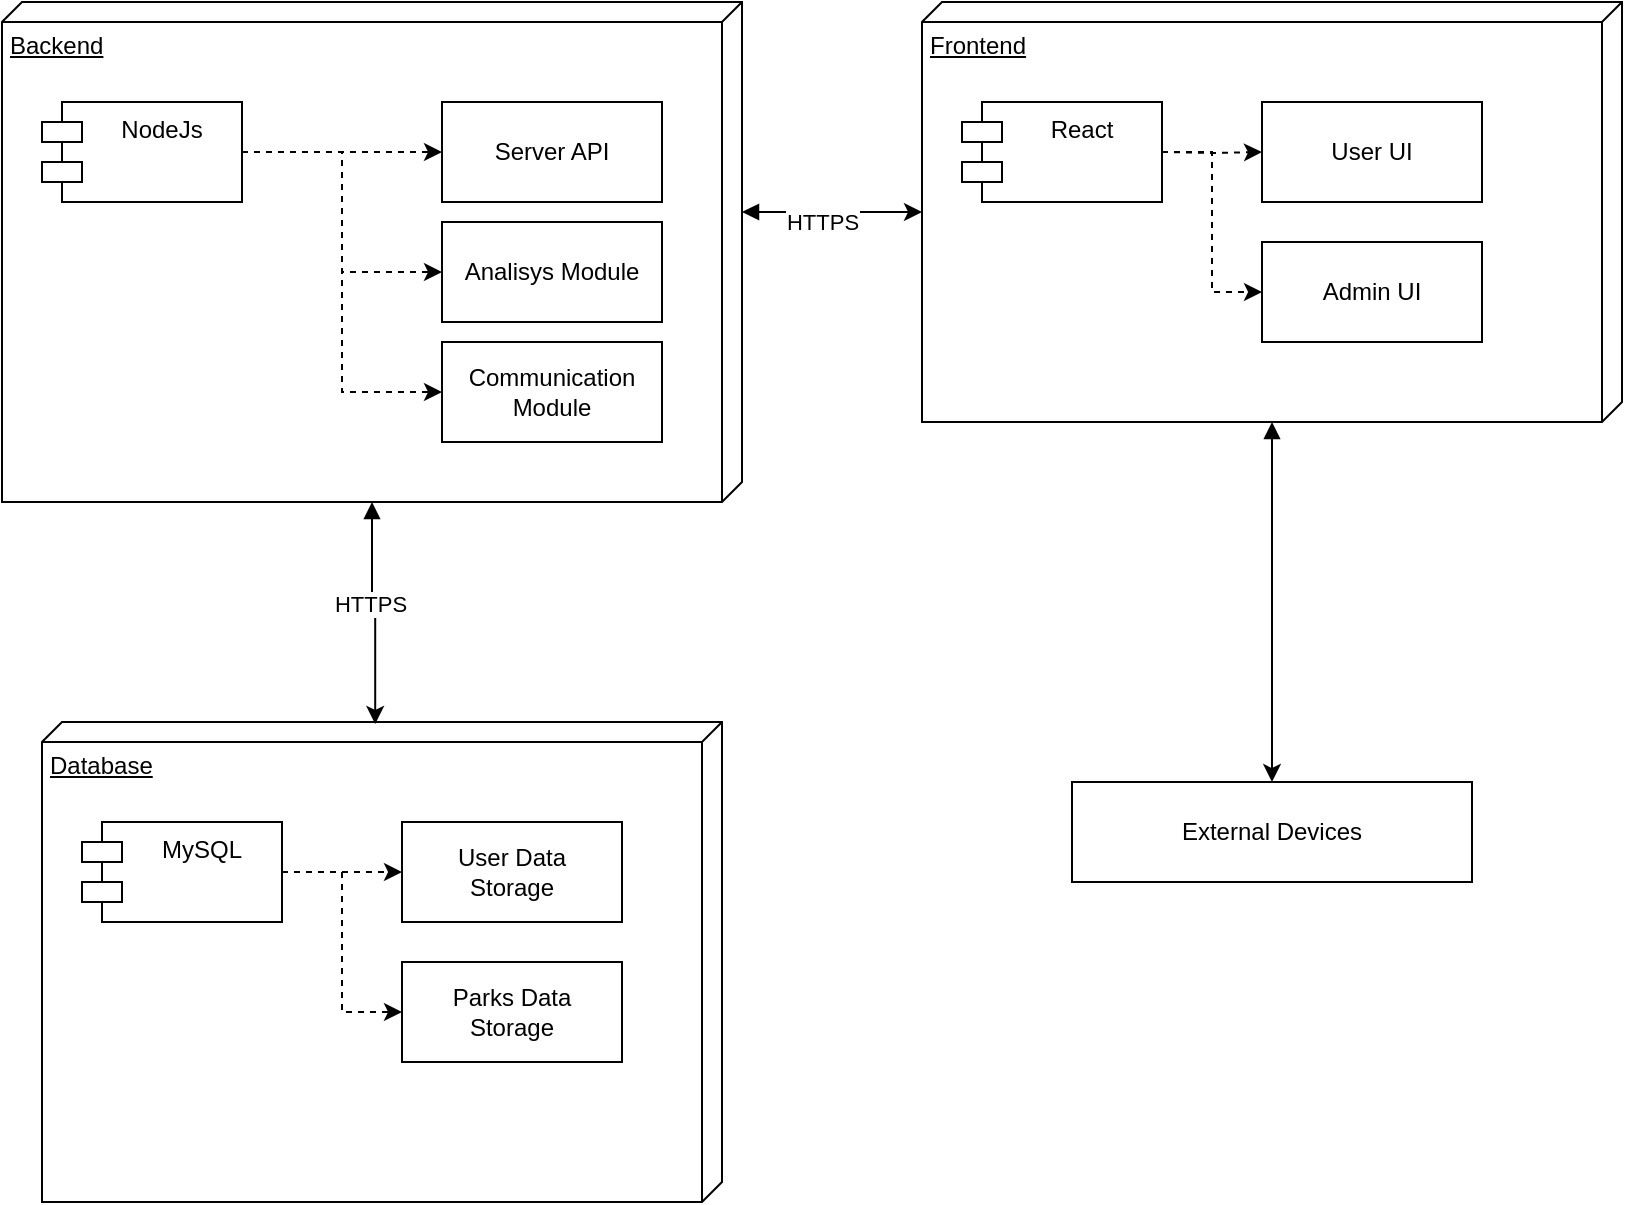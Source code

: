<mxfile version="22.1.18" type="device">
  <diagram name="Página-1" id="zkytvFeRzGY3eKBHKxYV">
    <mxGraphModel dx="1509" dy="899" grid="1" gridSize="10" guides="1" tooltips="1" connect="1" arrows="1" fold="1" page="1" pageScale="1" pageWidth="827" pageHeight="1169" math="0" shadow="0">
      <root>
        <mxCell id="0" />
        <mxCell id="1" parent="0" />
        <mxCell id="l7OrtL1ebxME331zPhpN-7" value="External Devices" style="html=1;dashed=0;whiteSpace=wrap;" vertex="1" parent="1">
          <mxGeometry x="555" y="430" width="200" height="50" as="geometry" />
        </mxCell>
        <mxCell id="l7OrtL1ebxME331zPhpN-31" style="edgeStyle=orthogonalEdgeStyle;rounded=0;orthogonalLoop=1;jettySize=auto;html=1;elbow=horizontal;startArrow=block;startFill=1;" edge="1" parent="1" source="l7OrtL1ebxME331zPhpN-11" target="l7OrtL1ebxME331zPhpN-12">
          <mxGeometry relative="1" as="geometry">
            <Array as="points">
              <mxPoint x="410" y="145" />
              <mxPoint x="410" y="145" />
            </Array>
          </mxGeometry>
        </mxCell>
        <mxCell id="l7OrtL1ebxME331zPhpN-32" value="HTTPS" style="edgeLabel;html=1;align=center;verticalAlign=middle;resizable=0;points=[];" vertex="1" connectable="0" parent="l7OrtL1ebxME331zPhpN-31">
          <mxGeometry x="-0.545" y="-2" relative="1" as="geometry">
            <mxPoint x="19" y="3" as="offset" />
          </mxGeometry>
        </mxCell>
        <mxCell id="l7OrtL1ebxME331zPhpN-11" value="Backend" style="verticalAlign=top;align=left;spacingTop=8;spacingLeft=2;spacingRight=12;shape=cube;size=10;direction=south;fontStyle=4;html=1;whiteSpace=wrap;" vertex="1" parent="1">
          <mxGeometry x="20" y="40" width="370" height="250" as="geometry" />
        </mxCell>
        <mxCell id="l7OrtL1ebxME331zPhpN-21" style="edgeStyle=orthogonalEdgeStyle;rounded=0;orthogonalLoop=1;jettySize=auto;html=1;entryX=0.5;entryY=0;entryDx=0;entryDy=0;startArrow=block;startFill=1;" edge="1" parent="1" source="l7OrtL1ebxME331zPhpN-12" target="l7OrtL1ebxME331zPhpN-7">
          <mxGeometry relative="1" as="geometry" />
        </mxCell>
        <mxCell id="l7OrtL1ebxME331zPhpN-12" value="Frontend" style="verticalAlign=top;align=left;spacingTop=8;spacingLeft=2;spacingRight=12;shape=cube;size=10;direction=south;fontStyle=4;html=1;whiteSpace=wrap;" vertex="1" parent="1">
          <mxGeometry x="480" y="40" width="350" height="210" as="geometry" />
        </mxCell>
        <mxCell id="l7OrtL1ebxME331zPhpN-13" value="Database" style="verticalAlign=top;align=left;spacingTop=8;spacingLeft=2;spacingRight=12;shape=cube;size=10;direction=south;fontStyle=4;html=1;whiteSpace=wrap;" vertex="1" parent="1">
          <mxGeometry x="40" y="400" width="340" height="240" as="geometry" />
        </mxCell>
        <mxCell id="l7OrtL1ebxME331zPhpN-17" style="edgeStyle=orthogonalEdgeStyle;rounded=0;orthogonalLoop=1;jettySize=auto;html=1;dashed=1;" edge="1" parent="1" target="l7OrtL1ebxME331zPhpN-15">
          <mxGeometry relative="1" as="geometry">
            <mxPoint x="600" y="115" as="sourcePoint" />
          </mxGeometry>
        </mxCell>
        <mxCell id="l7OrtL1ebxME331zPhpN-19" style="edgeStyle=orthogonalEdgeStyle;rounded=0;orthogonalLoop=1;jettySize=auto;html=1;entryX=0;entryY=0.5;entryDx=0;entryDy=0;dashed=1;" edge="1" parent="1" source="l7OrtL1ebxME331zPhpN-14" target="l7OrtL1ebxME331zPhpN-16">
          <mxGeometry relative="1" as="geometry" />
        </mxCell>
        <mxCell id="l7OrtL1ebxME331zPhpN-14" value="React" style="shape=module;align=left;spacingLeft=20;align=center;verticalAlign=top;whiteSpace=wrap;html=1;" vertex="1" parent="1">
          <mxGeometry x="500" y="90" width="100" height="50" as="geometry" />
        </mxCell>
        <mxCell id="l7OrtL1ebxME331zPhpN-15" value="User UI" style="html=1;whiteSpace=wrap;" vertex="1" parent="1">
          <mxGeometry x="650" y="90" width="110" height="50" as="geometry" />
        </mxCell>
        <mxCell id="l7OrtL1ebxME331zPhpN-16" value="Admin UI" style="html=1;whiteSpace=wrap;" vertex="1" parent="1">
          <mxGeometry x="650" y="160" width="110" height="50" as="geometry" />
        </mxCell>
        <mxCell id="l7OrtL1ebxME331zPhpN-28" style="edgeStyle=orthogonalEdgeStyle;rounded=0;orthogonalLoop=1;jettySize=auto;html=1;dashed=1;" edge="1" parent="1" source="l7OrtL1ebxME331zPhpN-24" target="l7OrtL1ebxME331zPhpN-25">
          <mxGeometry relative="1" as="geometry" />
        </mxCell>
        <mxCell id="l7OrtL1ebxME331zPhpN-29" style="edgeStyle=orthogonalEdgeStyle;rounded=0;orthogonalLoop=1;jettySize=auto;html=1;entryX=0;entryY=0.5;entryDx=0;entryDy=0;dashed=1;" edge="1" parent="1" source="l7OrtL1ebxME331zPhpN-24" target="l7OrtL1ebxME331zPhpN-26">
          <mxGeometry relative="1" as="geometry" />
        </mxCell>
        <mxCell id="l7OrtL1ebxME331zPhpN-30" style="edgeStyle=orthogonalEdgeStyle;rounded=0;orthogonalLoop=1;jettySize=auto;html=1;entryX=0;entryY=0.5;entryDx=0;entryDy=0;dashed=1;" edge="1" parent="1" source="l7OrtL1ebxME331zPhpN-24" target="l7OrtL1ebxME331zPhpN-27">
          <mxGeometry relative="1" as="geometry" />
        </mxCell>
        <mxCell id="l7OrtL1ebxME331zPhpN-24" value="NodeJs" style="shape=module;align=left;spacingLeft=20;align=center;verticalAlign=top;whiteSpace=wrap;html=1;" vertex="1" parent="1">
          <mxGeometry x="40" y="90" width="100" height="50" as="geometry" />
        </mxCell>
        <mxCell id="l7OrtL1ebxME331zPhpN-25" value="Server API" style="html=1;whiteSpace=wrap;" vertex="1" parent="1">
          <mxGeometry x="240" y="90" width="110" height="50" as="geometry" />
        </mxCell>
        <mxCell id="l7OrtL1ebxME331zPhpN-26" value="Analisys Module" style="html=1;whiteSpace=wrap;" vertex="1" parent="1">
          <mxGeometry x="240" y="150" width="110" height="50" as="geometry" />
        </mxCell>
        <mxCell id="l7OrtL1ebxME331zPhpN-27" value="Communication Module" style="html=1;whiteSpace=wrap;" vertex="1" parent="1">
          <mxGeometry x="240" y="210" width="110" height="50" as="geometry" />
        </mxCell>
        <mxCell id="l7OrtL1ebxME331zPhpN-36" style="edgeStyle=orthogonalEdgeStyle;rounded=0;orthogonalLoop=1;jettySize=auto;html=1;dashed=1;" edge="1" parent="1" source="l7OrtL1ebxME331zPhpN-33" target="l7OrtL1ebxME331zPhpN-34">
          <mxGeometry relative="1" as="geometry" />
        </mxCell>
        <mxCell id="l7OrtL1ebxME331zPhpN-37" style="edgeStyle=orthogonalEdgeStyle;rounded=0;orthogonalLoop=1;jettySize=auto;html=1;entryX=0;entryY=0.5;entryDx=0;entryDy=0;dashed=1;" edge="1" parent="1" source="l7OrtL1ebxME331zPhpN-33" target="l7OrtL1ebxME331zPhpN-35">
          <mxGeometry relative="1" as="geometry" />
        </mxCell>
        <mxCell id="l7OrtL1ebxME331zPhpN-33" value="MySQL" style="shape=module;align=left;spacingLeft=20;align=center;verticalAlign=top;whiteSpace=wrap;html=1;" vertex="1" parent="1">
          <mxGeometry x="60" y="450" width="100" height="50" as="geometry" />
        </mxCell>
        <mxCell id="l7OrtL1ebxME331zPhpN-34" value="User Data&lt;br&gt;Storage" style="html=1;whiteSpace=wrap;" vertex="1" parent="1">
          <mxGeometry x="220" y="450" width="110" height="50" as="geometry" />
        </mxCell>
        <mxCell id="l7OrtL1ebxME331zPhpN-35" value="Parks Data&lt;br&gt;Storage" style="html=1;whiteSpace=wrap;" vertex="1" parent="1">
          <mxGeometry x="220" y="520" width="110" height="50" as="geometry" />
        </mxCell>
        <mxCell id="l7OrtL1ebxME331zPhpN-38" style="edgeStyle=orthogonalEdgeStyle;rounded=0;orthogonalLoop=1;jettySize=auto;html=1;entryX=0.004;entryY=0.51;entryDx=0;entryDy=0;entryPerimeter=0;startArrow=block;startFill=1;" edge="1" parent="1" source="l7OrtL1ebxME331zPhpN-11" target="l7OrtL1ebxME331zPhpN-13">
          <mxGeometry relative="1" as="geometry" />
        </mxCell>
        <mxCell id="l7OrtL1ebxME331zPhpN-39" value="HTTPS" style="edgeLabel;html=1;align=center;verticalAlign=middle;resizable=0;points=[];" vertex="1" connectable="0" parent="l7OrtL1ebxME331zPhpN-38">
          <mxGeometry x="-0.105" y="-1" relative="1" as="geometry">
            <mxPoint as="offset" />
          </mxGeometry>
        </mxCell>
      </root>
    </mxGraphModel>
  </diagram>
</mxfile>
